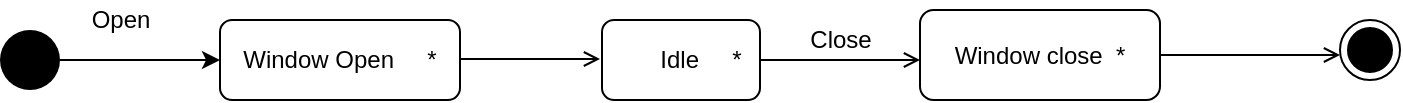 <mxfile version="15.5.8" type="device"><diagram id="MbWUyWVmpbaQE8T363Q8" name="Page-1"><mxGraphModel dx="1022" dy="468" grid="1" gridSize="10" guides="1" tooltips="1" connect="1" arrows="1" fold="1" page="1" pageScale="1" pageWidth="850" pageHeight="1100" math="0" shadow="0"><root><mxCell id="0"/><mxCell id="1" parent="0"/><mxCell id="C52A9_6lXKYVav_ufjNc-1" value="" style="ellipse;fillColor=#000000;strokeColor=none;" parent="1" vertex="1"><mxGeometry x="80" y="145" width="30" height="30" as="geometry"/></mxCell><mxCell id="C52A9_6lXKYVav_ufjNc-2" value="" style="endArrow=classic;html=1;rounded=0;" parent="1" edge="1"><mxGeometry width="50" height="50" relative="1" as="geometry"><mxPoint x="110" y="160" as="sourcePoint"/><mxPoint x="190" y="160" as="targetPoint"/><Array as="points"/></mxGeometry></mxCell><mxCell id="C52A9_6lXKYVav_ufjNc-3" value="Window Open&amp;nbsp; &amp;nbsp; &amp;nbsp;*" style="rounded=1;whiteSpace=wrap;html=1;" parent="1" vertex="1"><mxGeometry x="190" y="140" width="120" height="40" as="geometry"/></mxCell><mxCell id="C52A9_6lXKYVav_ufjNc-4" style="edgeStyle=orthogonalEdgeStyle;rounded=0;orthogonalLoop=1;jettySize=auto;html=1;exitX=1;exitY=0.5;exitDx=0;exitDy=0;entryX=0;entryY=0.5;entryDx=0;entryDy=0;endArrow=open;endFill=0;" parent="1" edge="1"><mxGeometry relative="1" as="geometry"><mxPoint x="310" y="159.5" as="sourcePoint"/><mxPoint x="380" y="159.5" as="targetPoint"/></mxGeometry></mxCell><mxCell id="C52A9_6lXKYVav_ufjNc-5" value="&amp;nbsp; &amp;nbsp; &amp;nbsp; Idle&amp;nbsp; &amp;nbsp; &amp;nbsp;*" style="rounded=1;whiteSpace=wrap;html=1;" parent="1" vertex="1"><mxGeometry x="381" y="140" width="79" height="40" as="geometry"/></mxCell><mxCell id="C52A9_6lXKYVav_ufjNc-6" style="edgeStyle=orthogonalEdgeStyle;rounded=0;orthogonalLoop=1;jettySize=auto;html=1;exitX=1;exitY=0.5;exitDx=0;exitDy=0;endArrow=open;endFill=0;" parent="1" source="C52A9_6lXKYVav_ufjNc-5" edge="1"><mxGeometry relative="1" as="geometry"><mxPoint x="480" y="159.5" as="sourcePoint"/><mxPoint x="540" y="160" as="targetPoint"/></mxGeometry></mxCell><mxCell id="C52A9_6lXKYVav_ufjNc-12" value="Window close&amp;nbsp; *" style="rounded=1;whiteSpace=wrap;html=1;" parent="1" vertex="1"><mxGeometry x="540" y="135" width="120" height="45" as="geometry"/></mxCell><mxCell id="C52A9_6lXKYVav_ufjNc-13" style="edgeStyle=orthogonalEdgeStyle;rounded=0;orthogonalLoop=1;jettySize=auto;html=1;exitX=1;exitY=0.75;exitDx=0;exitDy=0;entryX=0;entryY=0.5;entryDx=0;entryDy=0;endArrow=open;endFill=0;" parent="1" edge="1"><mxGeometry relative="1" as="geometry"><Array as="points"><mxPoint x="660" y="157.5"/></Array><mxPoint x="660" y="170" as="sourcePoint"/><mxPoint x="750" y="157.5" as="targetPoint"/></mxGeometry></mxCell><mxCell id="C52A9_6lXKYVav_ufjNc-14" value="" style="ellipse;html=1;shape=endState;fillColor=#000000;strokeColor=#000000;" parent="1" vertex="1"><mxGeometry x="750" y="140" width="30" height="30" as="geometry"/></mxCell><mxCell id="C52A9_6lXKYVav_ufjNc-19" value="Open" style="text;html=1;align=center;verticalAlign=middle;resizable=0;points=[];autosize=1;strokeColor=none;fillColor=none;" parent="1" vertex="1"><mxGeometry x="120" y="130" width="40" height="20" as="geometry"/></mxCell><mxCell id="C52A9_6lXKYVav_ufjNc-21" value="Close" style="text;html=1;align=center;verticalAlign=middle;resizable=0;points=[];autosize=1;strokeColor=none;fillColor=none;" parent="1" vertex="1"><mxGeometry x="475" y="140" width="50" height="20" as="geometry"/></mxCell></root></mxGraphModel></diagram></mxfile>